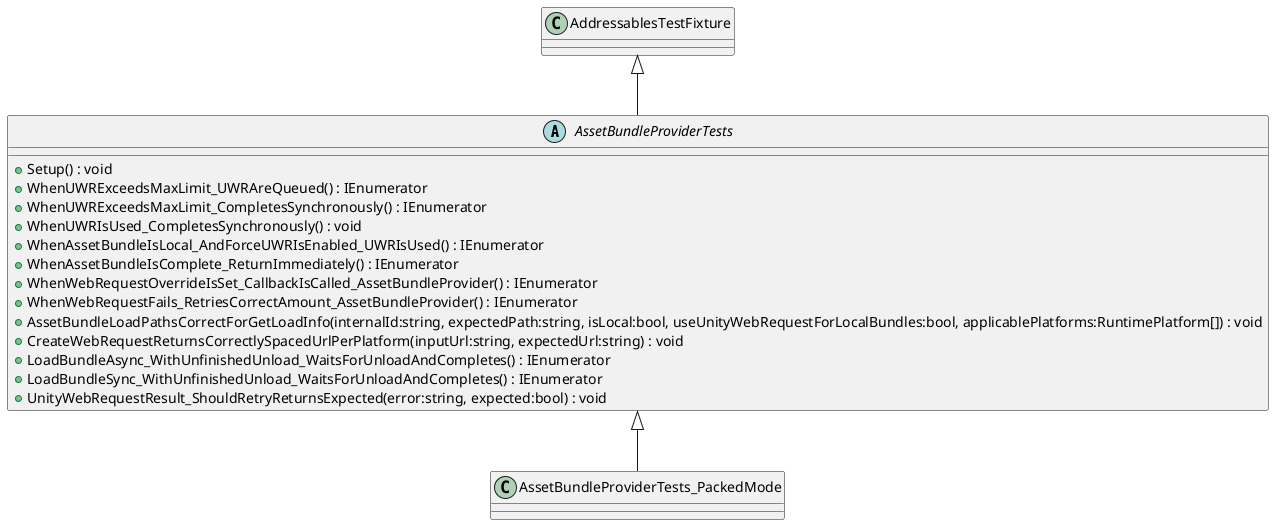 @startuml
abstract class AssetBundleProviderTests {
    + Setup() : void
    + WhenUWRExceedsMaxLimit_UWRAreQueued() : IEnumerator
    + WhenUWRExceedsMaxLimit_CompletesSynchronously() : IEnumerator
    + WhenUWRIsUsed_CompletesSynchronously() : void
    + WhenAssetBundleIsLocal_AndForceUWRIsEnabled_UWRIsUsed() : IEnumerator
    + WhenAssetBundleIsComplete_ReturnImmediately() : IEnumerator
    + WhenWebRequestOverrideIsSet_CallbackIsCalled_AssetBundleProvider() : IEnumerator
    + WhenWebRequestFails_RetriesCorrectAmount_AssetBundleProvider() : IEnumerator
    + AssetBundleLoadPathsCorrectForGetLoadInfo(internalId:string, expectedPath:string, isLocal:bool, useUnityWebRequestForLocalBundles:bool, applicablePlatforms:RuntimePlatform[]) : void
    + CreateWebRequestReturnsCorrectlySpacedUrlPerPlatform(inputUrl:string, expectedUrl:string) : void
    + LoadBundleAsync_WithUnfinishedUnload_WaitsForUnloadAndCompletes() : IEnumerator
    + LoadBundleSync_WithUnfinishedUnload_WaitsForUnloadAndCompletes() : IEnumerator
    + UnityWebRequestResult_ShouldRetryReturnsExpected(error:string, expected:bool) : void
}
class AssetBundleProviderTests_PackedMode {
}
AddressablesTestFixture <|-- AssetBundleProviderTests
AssetBundleProviderTests <|-- AssetBundleProviderTests_PackedMode
@enduml
